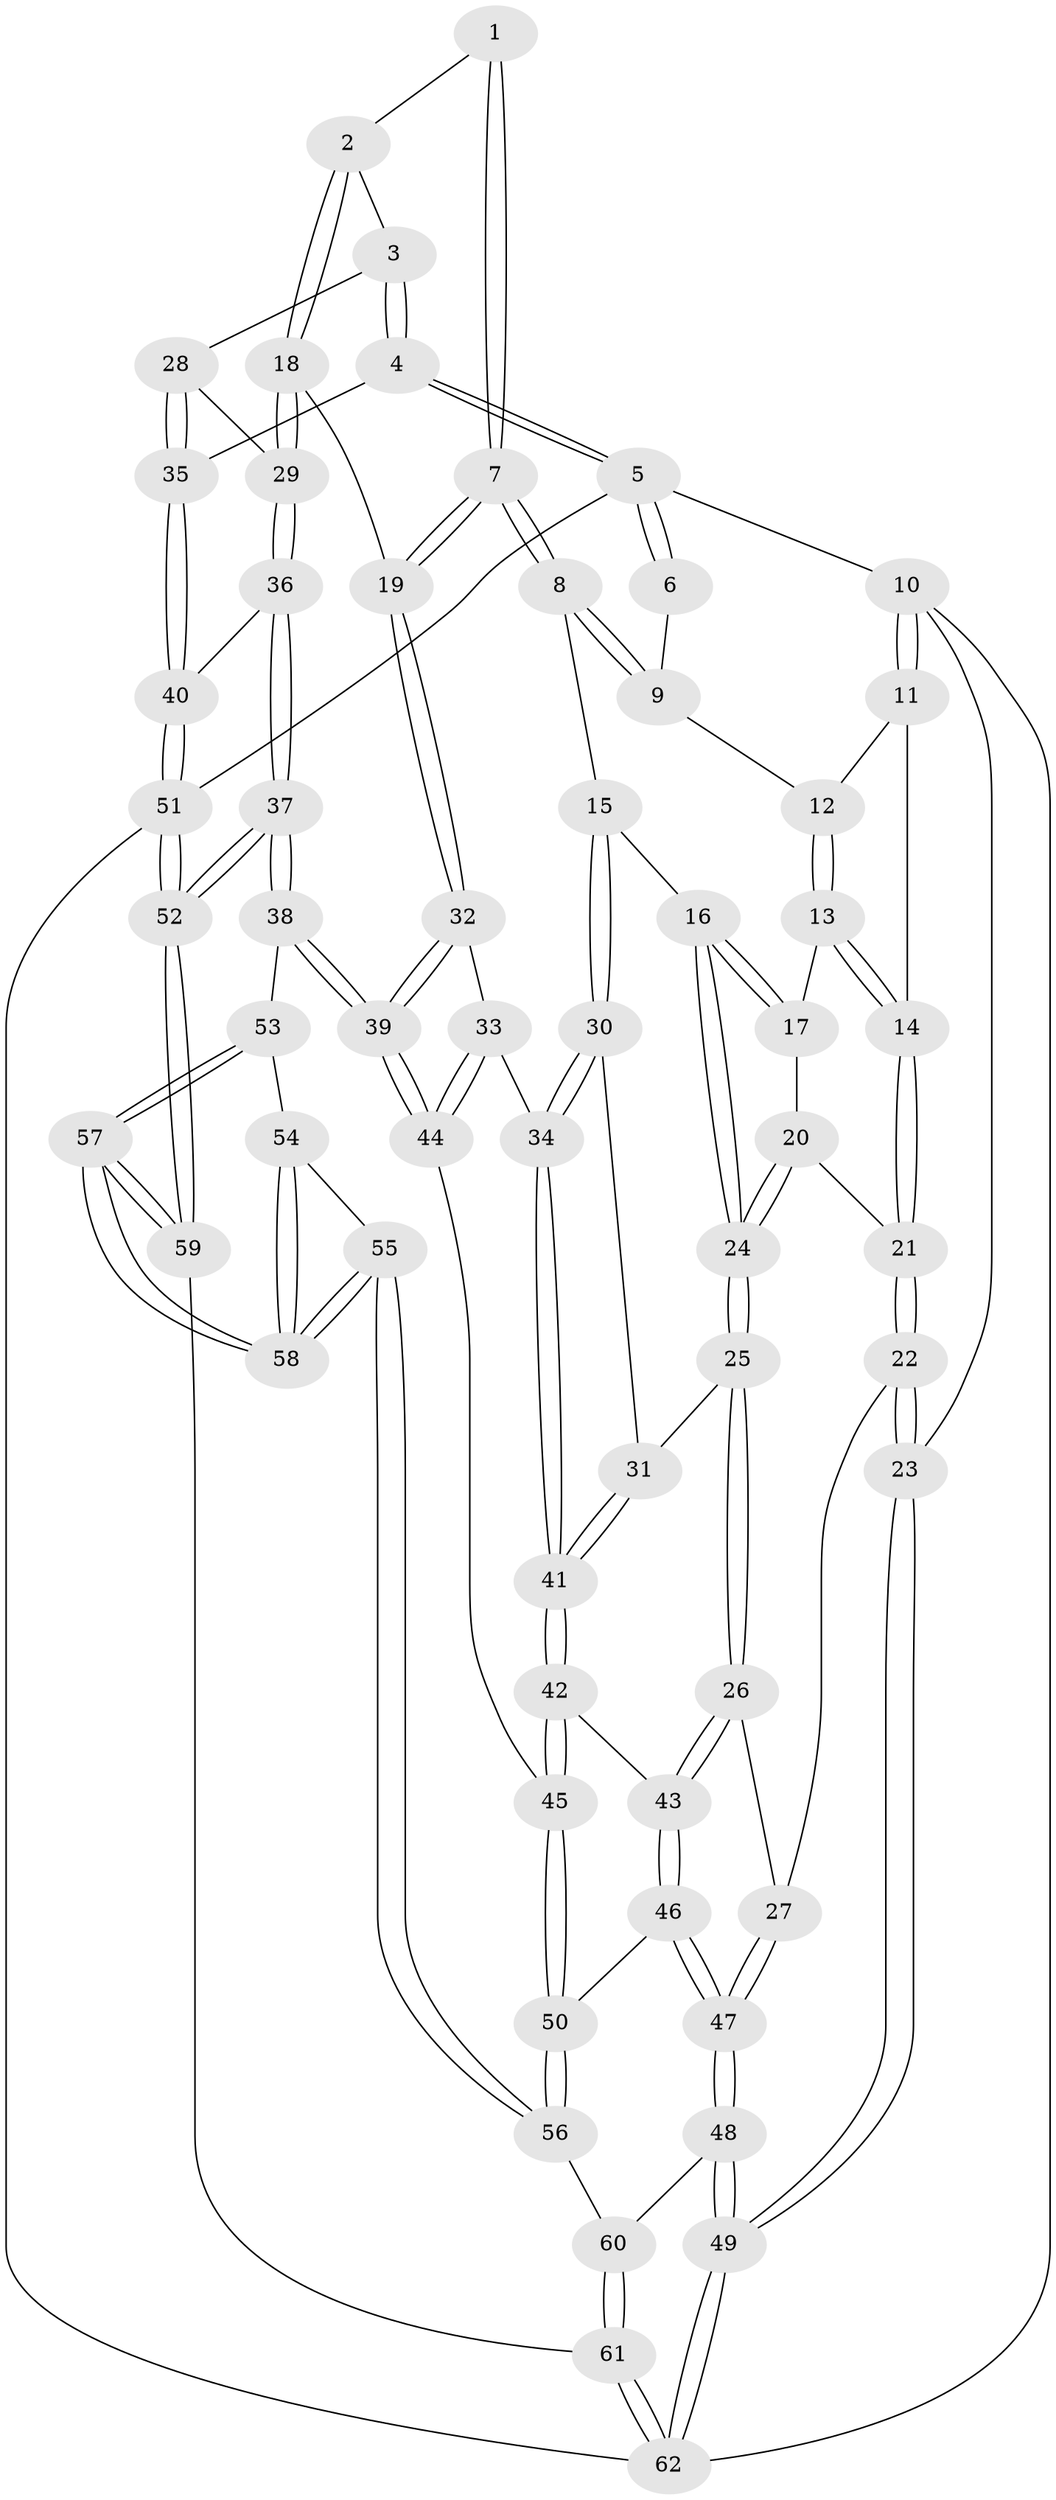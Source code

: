 // coarse degree distribution, {4: 0.34285714285714286, 5: 0.42857142857142855, 6: 0.02857142857142857, 3: 0.17142857142857143, 7: 0.02857142857142857}
// Generated by graph-tools (version 1.1) at 2025/42/03/06/25 10:42:34]
// undirected, 62 vertices, 152 edges
graph export_dot {
graph [start="1"]
  node [color=gray90,style=filled];
  1 [pos="+0.7343323094207879+0"];
  2 [pos="+0.8213137848497157+0.1105781152985101"];
  3 [pos="+1+0.12567842445485308"];
  4 [pos="+1+0.08781024145756726"];
  5 [pos="+1+0"];
  6 [pos="+0.708262518909878+0"];
  7 [pos="+0.5999690072697218+0.26793953301261797"];
  8 [pos="+0.5913292756118272+0.2633974587655052"];
  9 [pos="+0.43552240166054007+0"];
  10 [pos="+0+0"];
  11 [pos="+0+0"];
  12 [pos="+0.40087131942297055+0"];
  13 [pos="+0.33034160636529364+0.042167029703700024"];
  14 [pos="+0.11371444780134254+0.16544100490292152"];
  15 [pos="+0.45894681661517533+0.29548775779188885"];
  16 [pos="+0.3498686710508016+0.22841425014429298"];
  17 [pos="+0.3354224541490414+0.14570343659725135"];
  18 [pos="+0.7560706616223342+0.3073622589909324"];
  19 [pos="+0.6746382791078829+0.31508232753429866"];
  20 [pos="+0.19808304836884466+0.24481207422628884"];
  21 [pos="+0.10620709950528054+0.1790212513978505"];
  22 [pos="+0+0.3569597876769651"];
  23 [pos="+0+0.36017615526365854"];
  24 [pos="+0.26021082041208227+0.3407971328010421"];
  25 [pos="+0.23219376316936913+0.43761110454509344"];
  26 [pos="+0.20418907481835+0.4482472255024923"];
  27 [pos="+0.15231372148624342+0.45821282414105247"];
  28 [pos="+0.8721291942637471+0.3314247936013934"];
  29 [pos="+0.7649389721910026+0.31486876787417223"];
  30 [pos="+0.41468229511476734+0.4143018016429779"];
  31 [pos="+0.2992393123171595+0.45746444523139007"];
  32 [pos="+0.5737664132927787+0.4874307053394425"];
  33 [pos="+0.5684835873369295+0.4891828068441903"];
  34 [pos="+0.5402687819271634+0.48808235344926953"];
  35 [pos="+1+0.5234814483462533"];
  36 [pos="+0.8339770020996837+0.6425151629650606"];
  37 [pos="+0.7755372396991908+0.6973584742384167"];
  38 [pos="+0.7750598653480626+0.6973513169006564"];
  39 [pos="+0.760405225332804+0.6924521002316336"];
  40 [pos="+1+0.5723662646412957"];
  41 [pos="+0.3922629228423489+0.5961655195846173"];
  42 [pos="+0.39265256707112456+0.6043611311129974"];
  43 [pos="+0.27774544042287036+0.6447464590038791"];
  44 [pos="+0.4974462468944146+0.7196941406574213"];
  45 [pos="+0.45864330445677454+0.737914494455523"];
  46 [pos="+0.2599497753814909+0.671144269311878"];
  47 [pos="+0.12934547291681606+0.758293903279842"];
  48 [pos="+0.0953703898610694+0.8364712207218263"];
  49 [pos="+0+1"];
  50 [pos="+0.4491886545225926+0.7574266728214877"];
  51 [pos="+1+1"];
  52 [pos="+1+1"];
  53 [pos="+0.7538431894191403+0.7220641518852811"];
  54 [pos="+0.7065278914740499+0.7729180897869193"];
  55 [pos="+0.5826085774746879+0.8762289127736698"];
  56 [pos="+0.44379286681005925+0.7744015636579724"];
  57 [pos="+0.6228484261877367+1"];
  58 [pos="+0.6174418369910672+1"];
  59 [pos="+0.6344346957344775+1"];
  60 [pos="+0.42712089298279204+0.7932634476619207"];
  61 [pos="+0.41471624904085574+1"];
  62 [pos="+0+1"];
  1 -- 2;
  1 -- 7;
  1 -- 7;
  2 -- 3;
  2 -- 18;
  2 -- 18;
  3 -- 4;
  3 -- 4;
  3 -- 28;
  4 -- 5;
  4 -- 5;
  4 -- 35;
  5 -- 6;
  5 -- 6;
  5 -- 10;
  5 -- 51;
  6 -- 9;
  7 -- 8;
  7 -- 8;
  7 -- 19;
  7 -- 19;
  8 -- 9;
  8 -- 9;
  8 -- 15;
  9 -- 12;
  10 -- 11;
  10 -- 11;
  10 -- 23;
  10 -- 62;
  11 -- 12;
  11 -- 14;
  12 -- 13;
  12 -- 13;
  13 -- 14;
  13 -- 14;
  13 -- 17;
  14 -- 21;
  14 -- 21;
  15 -- 16;
  15 -- 30;
  15 -- 30;
  16 -- 17;
  16 -- 17;
  16 -- 24;
  16 -- 24;
  17 -- 20;
  18 -- 19;
  18 -- 29;
  18 -- 29;
  19 -- 32;
  19 -- 32;
  20 -- 21;
  20 -- 24;
  20 -- 24;
  21 -- 22;
  21 -- 22;
  22 -- 23;
  22 -- 23;
  22 -- 27;
  23 -- 49;
  23 -- 49;
  24 -- 25;
  24 -- 25;
  25 -- 26;
  25 -- 26;
  25 -- 31;
  26 -- 27;
  26 -- 43;
  26 -- 43;
  27 -- 47;
  27 -- 47;
  28 -- 29;
  28 -- 35;
  28 -- 35;
  29 -- 36;
  29 -- 36;
  30 -- 31;
  30 -- 34;
  30 -- 34;
  31 -- 41;
  31 -- 41;
  32 -- 33;
  32 -- 39;
  32 -- 39;
  33 -- 34;
  33 -- 44;
  33 -- 44;
  34 -- 41;
  34 -- 41;
  35 -- 40;
  35 -- 40;
  36 -- 37;
  36 -- 37;
  36 -- 40;
  37 -- 38;
  37 -- 38;
  37 -- 52;
  37 -- 52;
  38 -- 39;
  38 -- 39;
  38 -- 53;
  39 -- 44;
  39 -- 44;
  40 -- 51;
  40 -- 51;
  41 -- 42;
  41 -- 42;
  42 -- 43;
  42 -- 45;
  42 -- 45;
  43 -- 46;
  43 -- 46;
  44 -- 45;
  45 -- 50;
  45 -- 50;
  46 -- 47;
  46 -- 47;
  46 -- 50;
  47 -- 48;
  47 -- 48;
  48 -- 49;
  48 -- 49;
  48 -- 60;
  49 -- 62;
  49 -- 62;
  50 -- 56;
  50 -- 56;
  51 -- 52;
  51 -- 52;
  51 -- 62;
  52 -- 59;
  52 -- 59;
  53 -- 54;
  53 -- 57;
  53 -- 57;
  54 -- 55;
  54 -- 58;
  54 -- 58;
  55 -- 56;
  55 -- 56;
  55 -- 58;
  55 -- 58;
  56 -- 60;
  57 -- 58;
  57 -- 58;
  57 -- 59;
  57 -- 59;
  59 -- 61;
  60 -- 61;
  60 -- 61;
  61 -- 62;
  61 -- 62;
}
